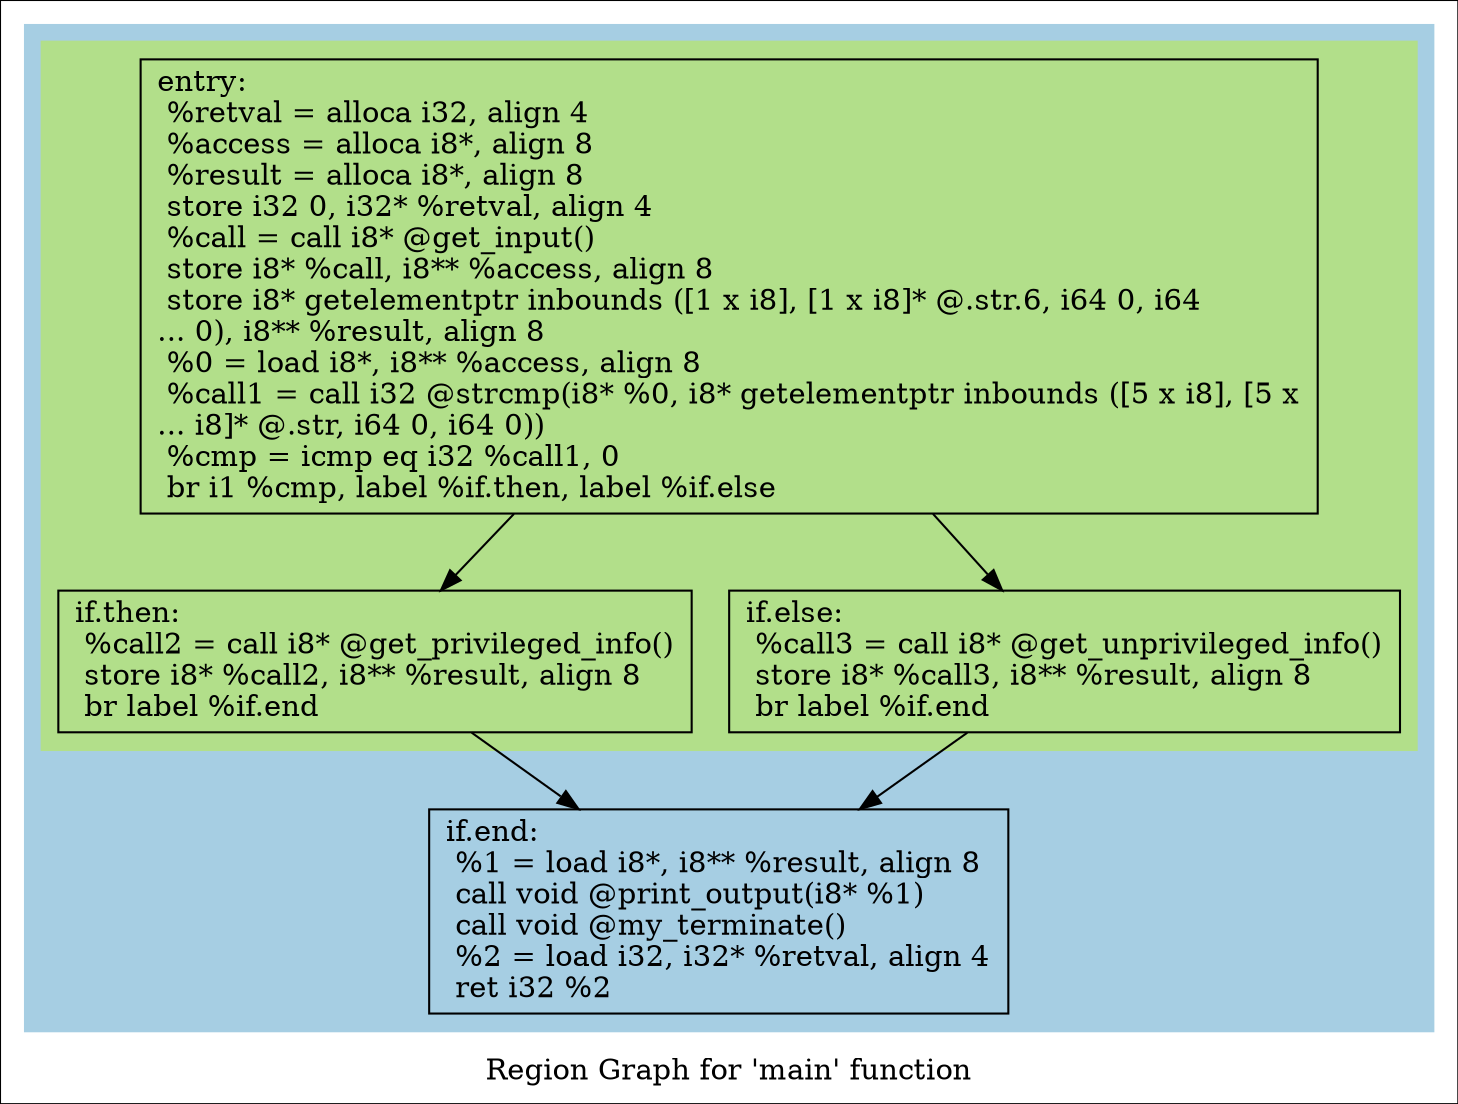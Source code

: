 digraph "Region Graph for 'main' function" {
	label="Region Graph for 'main' function";

	Node0x560efa3971e0 [shape=record,label="{entry:\l  %retval = alloca i32, align 4\l  %access = alloca i8*, align 8\l  %result = alloca i8*, align 8\l  store i32 0, i32* %retval, align 4\l  %call = call i8* @get_input()\l  store i8* %call, i8** %access, align 8\l  store i8* getelementptr inbounds ([1 x i8], [1 x i8]* @.str.6, i64 0, i64\l... 0), i8** %result, align 8\l  %0 = load i8*, i8** %access, align 8\l  %call1 = call i32 @strcmp(i8* %0, i8* getelementptr inbounds ([5 x i8], [5 x\l... i8]* @.str, i64 0, i64 0))\l  %cmp = icmp eq i32 %call1, 0\l  br i1 %cmp, label %if.then, label %if.else\l}"];
	Node0x560efa3971e0 -> Node0x560efa38b790;
	Node0x560efa3971e0 -> Node0x560efa38e6f0;
	Node0x560efa38b790 [shape=record,label="{if.then:                                          \l  %call2 = call i8* @get_privileged_info()\l  store i8* %call2, i8** %result, align 8\l  br label %if.end\l}"];
	Node0x560efa38b790 -> Node0x560efa38bda0;
	Node0x560efa38bda0 [shape=record,label="{if.end:                                           \l  %1 = load i8*, i8** %result, align 8\l  call void @print_output(i8* %1)\l  call void @my_terminate()\l  %2 = load i32, i32* %retval, align 4\l  ret i32 %2\l}"];
	Node0x560efa38e6f0 [shape=record,label="{if.else:                                          \l  %call3 = call i8* @get_unprivileged_info()\l  store i8* %call3, i8** %result, align 8\l  br label %if.end\l}"];
	Node0x560efa38e6f0 -> Node0x560efa38bda0;
	colorscheme = "paired12"
        subgraph cluster_0x560efa3938a0 {
          label = "";
          style = filled;
          color = 1
          subgraph cluster_0x560efa393710 {
            label = "";
            style = filled;
            color = 3
            Node0x560efa3971e0;
            Node0x560efa38b790;
            Node0x560efa38e6f0;
          }
          Node0x560efa38bda0;
        }
}
